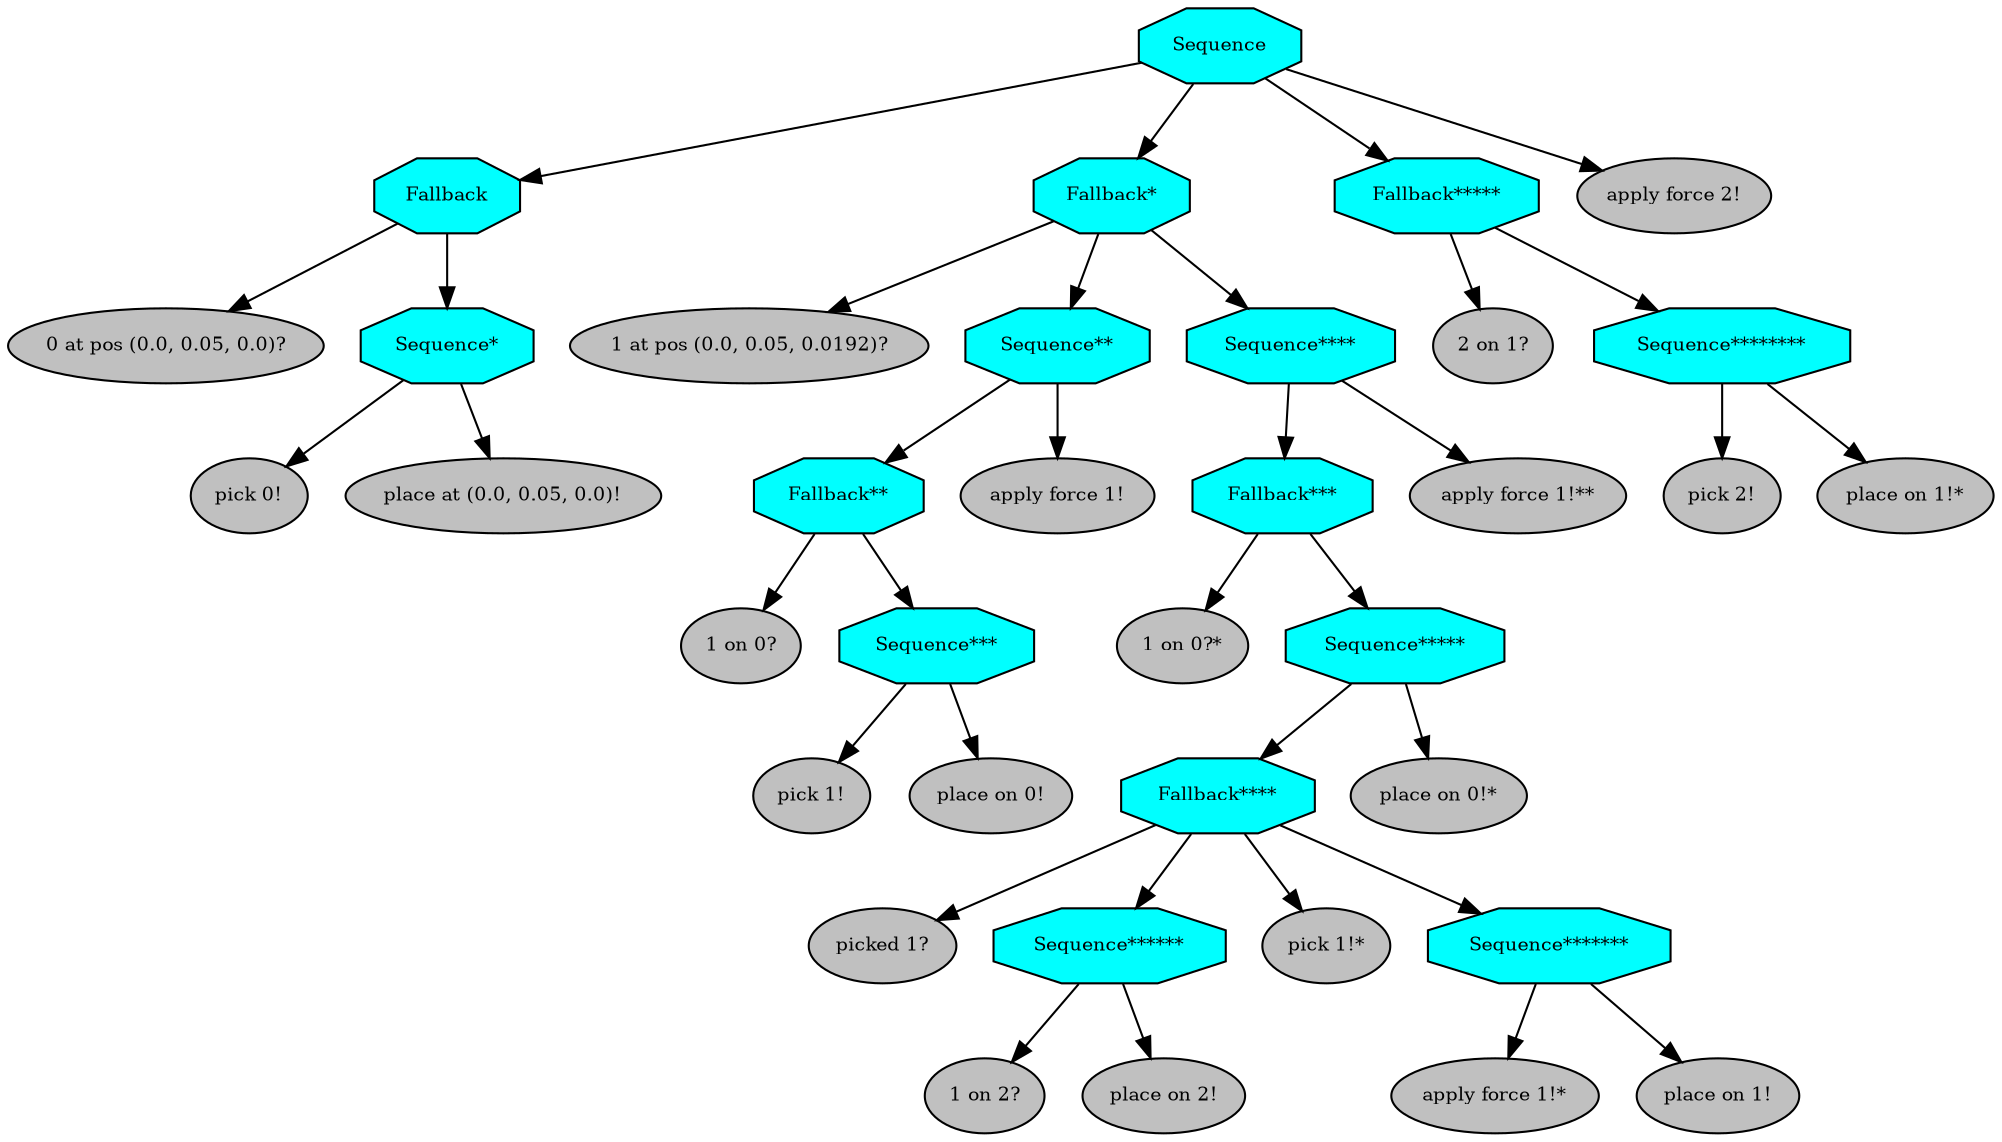 digraph pastafarianism {
ordering=out;
graph [fontname="times-roman"];
node [fontname="times-roman"];
edge [fontname="times-roman"];
Sequence [fillcolor=cyan, fontcolor=black, fontsize=9, label=Sequence, shape=octagon, style=filled];
Fallback [fillcolor=cyan, fontcolor=black, fontsize=9, label=Fallback, shape=octagon, style=filled];
Sequence -> Fallback;
"0 at pos (0.0, 0.05, 0.0)?" [fillcolor=gray, fontcolor=black, fontsize=9, label="0 at pos (0.0, 0.05, 0.0)?", shape=ellipse, style=filled];
Fallback -> "0 at pos (0.0, 0.05, 0.0)?";
"Sequence*" [fillcolor=cyan, fontcolor=black, fontsize=9, label="Sequence*", shape=octagon, style=filled];
Fallback -> "Sequence*";
"pick 0!" [fillcolor=gray, fontcolor=black, fontsize=9, label="pick 0!", shape=ellipse, style=filled];
"Sequence*" -> "pick 0!";
"place at (0.0, 0.05, 0.0)!" [fillcolor=gray, fontcolor=black, fontsize=9, label="place at (0.0, 0.05, 0.0)!", shape=ellipse, style=filled];
"Sequence*" -> "place at (0.0, 0.05, 0.0)!";
"Fallback*" [fillcolor=cyan, fontcolor=black, fontsize=9, label="Fallback*", shape=octagon, style=filled];
Sequence -> "Fallback*";
"1 at pos (0.0, 0.05, 0.0192)?" [fillcolor=gray, fontcolor=black, fontsize=9, label="1 at pos (0.0, 0.05, 0.0192)?", shape=ellipse, style=filled];
"Fallback*" -> "1 at pos (0.0, 0.05, 0.0192)?";
"Sequence**" [fillcolor=cyan, fontcolor=black, fontsize=9, label="Sequence**", shape=octagon, style=filled];
"Fallback*" -> "Sequence**";
"Fallback**" [fillcolor=cyan, fontcolor=black, fontsize=9, label="Fallback**", shape=octagon, style=filled];
"Sequence**" -> "Fallback**";
"1 on 0?" [fillcolor=gray, fontcolor=black, fontsize=9, label="1 on 0?", shape=ellipse, style=filled];
"Fallback**" -> "1 on 0?";
"Sequence***" [fillcolor=cyan, fontcolor=black, fontsize=9, label="Sequence***", shape=octagon, style=filled];
"Fallback**" -> "Sequence***";
"pick 1!" [fillcolor=gray, fontcolor=black, fontsize=9, label="pick 1!", shape=ellipse, style=filled];
"Sequence***" -> "pick 1!";
"place on 0!" [fillcolor=gray, fontcolor=black, fontsize=9, label="place on 0!", shape=ellipse, style=filled];
"Sequence***" -> "place on 0!";
"apply force 1!" [fillcolor=gray, fontcolor=black, fontsize=9, label="apply force 1!", shape=ellipse, style=filled];
"Sequence**" -> "apply force 1!";
"Sequence****" [fillcolor=cyan, fontcolor=black, fontsize=9, label="Sequence****", shape=octagon, style=filled];
"Fallback*" -> "Sequence****";
"Fallback***" [fillcolor=cyan, fontcolor=black, fontsize=9, label="Fallback***", shape=octagon, style=filled];
"Sequence****" -> "Fallback***";
"1 on 0?*" [fillcolor=gray, fontcolor=black, fontsize=9, label="1 on 0?*", shape=ellipse, style=filled];
"Fallback***" -> "1 on 0?*";
"Sequence*****" [fillcolor=cyan, fontcolor=black, fontsize=9, label="Sequence*****", shape=octagon, style=filled];
"Fallback***" -> "Sequence*****";
"Fallback****" [fillcolor=cyan, fontcolor=black, fontsize=9, label="Fallback****", shape=octagon, style=filled];
"Sequence*****" -> "Fallback****";
"picked 1?" [fillcolor=gray, fontcolor=black, fontsize=9, label="picked 1?", shape=ellipse, style=filled];
"Fallback****" -> "picked 1?";
"Sequence******" [fillcolor=cyan, fontcolor=black, fontsize=9, label="Sequence******", shape=octagon, style=filled];
"Fallback****" -> "Sequence******";
"1 on 2?" [fillcolor=gray, fontcolor=black, fontsize=9, label="1 on 2?", shape=ellipse, style=filled];
"Sequence******" -> "1 on 2?";
"place on 2!" [fillcolor=gray, fontcolor=black, fontsize=9, label="place on 2!", shape=ellipse, style=filled];
"Sequence******" -> "place on 2!";
"pick 1!*" [fillcolor=gray, fontcolor=black, fontsize=9, label="pick 1!*", shape=ellipse, style=filled];
"Fallback****" -> "pick 1!*";
"Sequence*******" [fillcolor=cyan, fontcolor=black, fontsize=9, label="Sequence*******", shape=octagon, style=filled];
"Fallback****" -> "Sequence*******";
"apply force 1!*" [fillcolor=gray, fontcolor=black, fontsize=9, label="apply force 1!*", shape=ellipse, style=filled];
"Sequence*******" -> "apply force 1!*";
"place on 1!" [fillcolor=gray, fontcolor=black, fontsize=9, label="place on 1!", shape=ellipse, style=filled];
"Sequence*******" -> "place on 1!";
"place on 0!*" [fillcolor=gray, fontcolor=black, fontsize=9, label="place on 0!*", shape=ellipse, style=filled];
"Sequence*****" -> "place on 0!*";
"apply force 1!**" [fillcolor=gray, fontcolor=black, fontsize=9, label="apply force 1!**", shape=ellipse, style=filled];
"Sequence****" -> "apply force 1!**";
"Fallback*****" [fillcolor=cyan, fontcolor=black, fontsize=9, label="Fallback*****", shape=octagon, style=filled];
Sequence -> "Fallback*****";
"2 on 1?" [fillcolor=gray, fontcolor=black, fontsize=9, label="2 on 1?", shape=ellipse, style=filled];
"Fallback*****" -> "2 on 1?";
"Sequence********" [fillcolor=cyan, fontcolor=black, fontsize=9, label="Sequence********", shape=octagon, style=filled];
"Fallback*****" -> "Sequence********";
"pick 2!" [fillcolor=gray, fontcolor=black, fontsize=9, label="pick 2!", shape=ellipse, style=filled];
"Sequence********" -> "pick 2!";
"place on 1!*" [fillcolor=gray, fontcolor=black, fontsize=9, label="place on 1!*", shape=ellipse, style=filled];
"Sequence********" -> "place on 1!*";
"apply force 2!" [fillcolor=gray, fontcolor=black, fontsize=9, label="apply force 2!", shape=ellipse, style=filled];
Sequence -> "apply force 2!";
}
